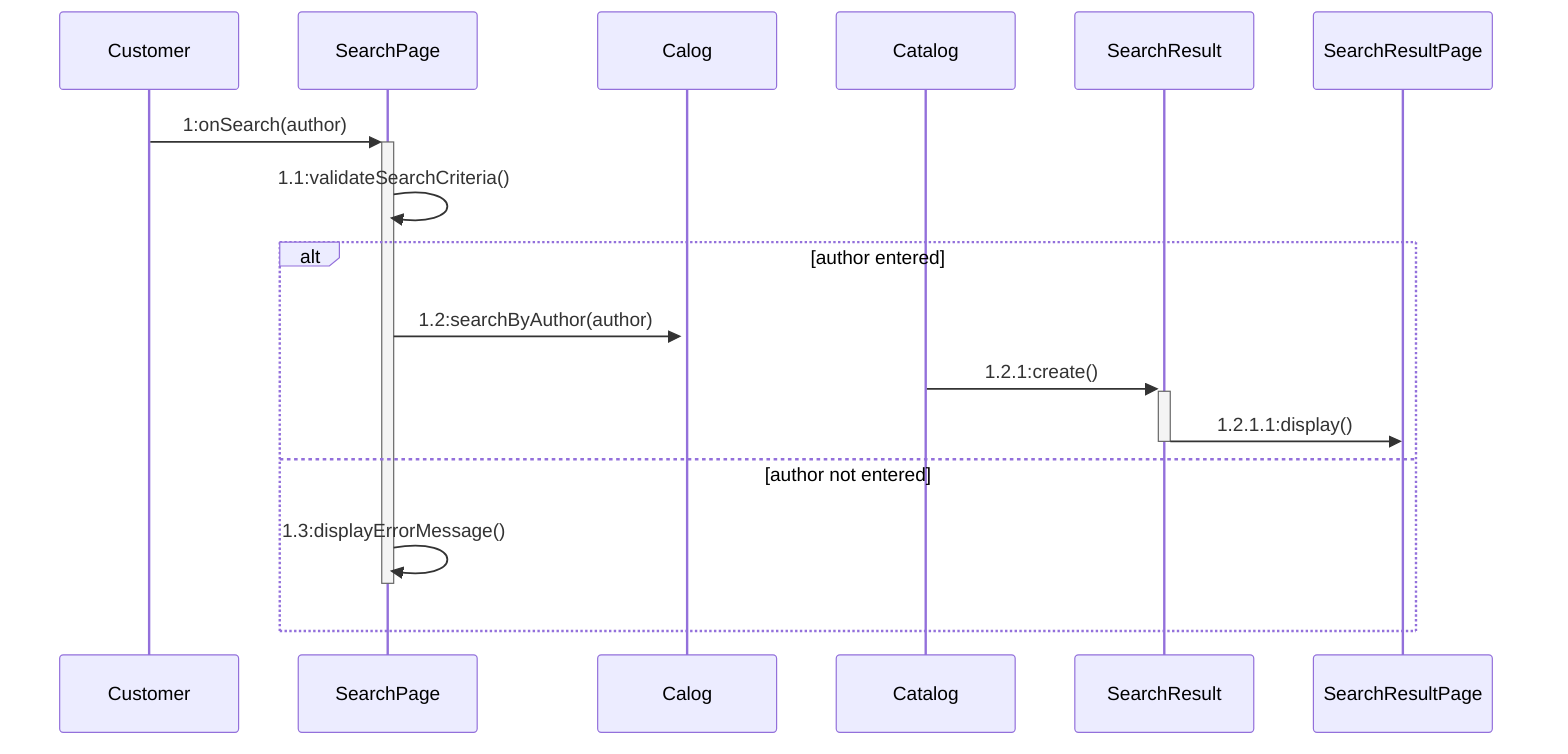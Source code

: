 sequenceDiagram
    participant Customer

    Customer->>+SearchPage: 1:onSearch(author)
    SearchPage->>SearchPage: 1.1:validateSearchCriteria()
    
    alt author entered
        SearchPage->>+Calog:1.2:searchByAuthor(author)
        Catalog->>+SearchResult: 1.2.1:create()
        SearchResult->>-SearchResultPage: 1.2.1.1:display()
    else author not entered
        SearchPage->>-SearchPage:1.3:displayErrorMessage()
    end